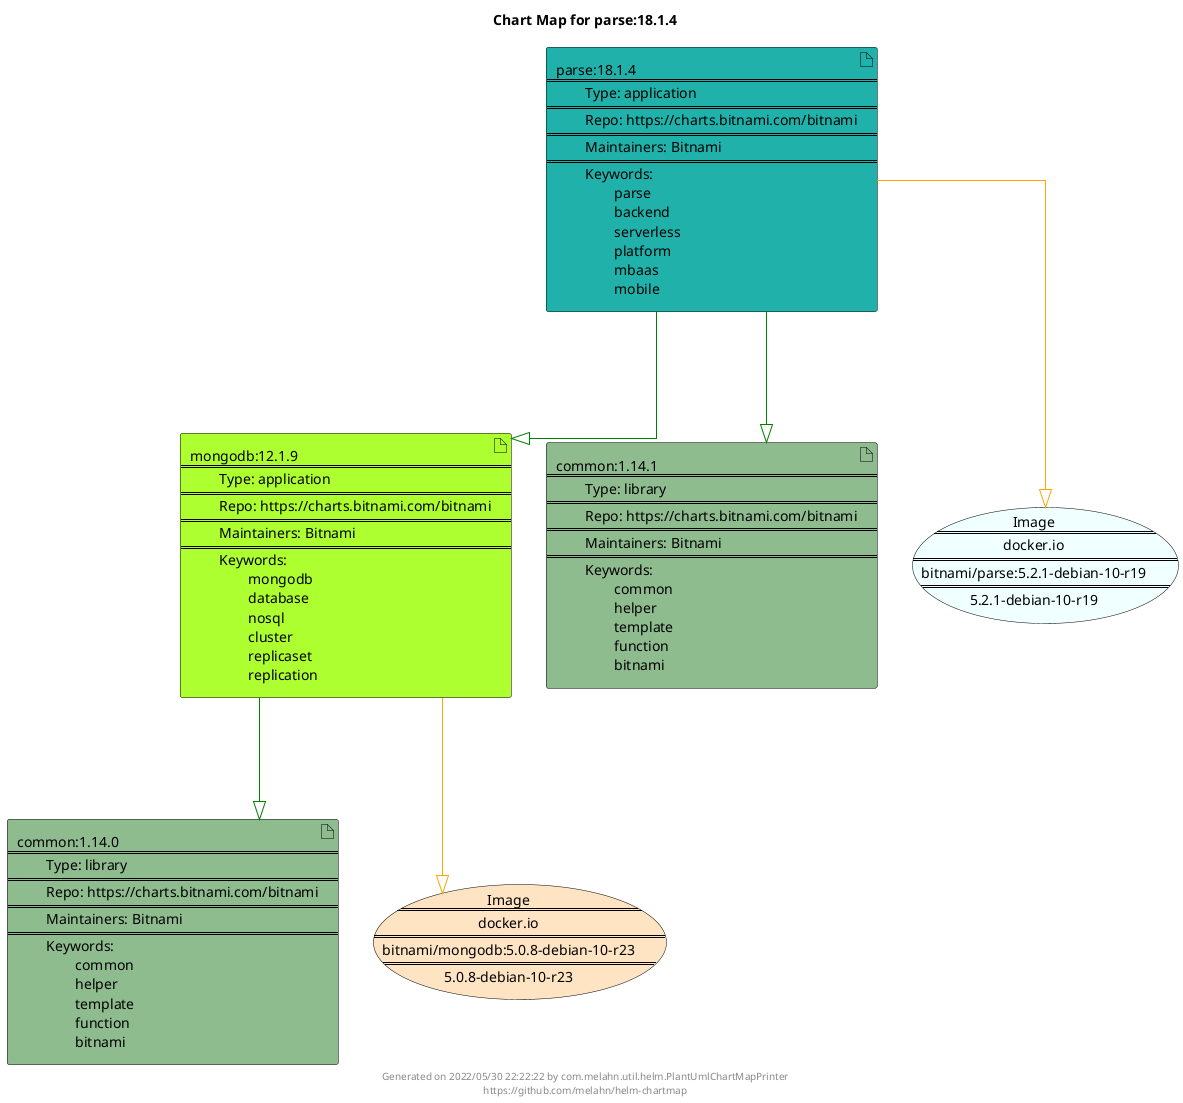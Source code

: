 @startuml
skinparam linetype ortho
skinparam backgroundColor white
skinparam usecaseBorderColor black
skinparam usecaseArrowColor LightSlateGray
skinparam artifactBorderColor black
skinparam artifactArrowColor LightSlateGray

title Chart Map for parse:18.1.4

'There are 4 referenced Helm Charts
artifact "common:1.14.0\n====\n\tType: library\n====\n\tRepo: https://charts.bitnami.com/bitnami\n====\n\tMaintainers: Bitnami\n====\n\tKeywords: \n\t\tcommon\n\t\thelper\n\t\ttemplate\n\t\tfunction\n\t\tbitnami" as common_1_14_0 #DarkSeaGreen
artifact "parse:18.1.4\n====\n\tType: application\n====\n\tRepo: https://charts.bitnami.com/bitnami\n====\n\tMaintainers: Bitnami\n====\n\tKeywords: \n\t\tparse\n\t\tbackend\n\t\tserverless\n\t\tplatform\n\t\tmbaas\n\t\tmobile" as parse_18_1_4 #LightSeaGreen
artifact "mongodb:12.1.9\n====\n\tType: application\n====\n\tRepo: https://charts.bitnami.com/bitnami\n====\n\tMaintainers: Bitnami\n====\n\tKeywords: \n\t\tmongodb\n\t\tdatabase\n\t\tnosql\n\t\tcluster\n\t\treplicaset\n\t\treplication" as mongodb_12_1_9 #GreenYellow
artifact "common:1.14.1\n====\n\tType: library\n====\n\tRepo: https://charts.bitnami.com/bitnami\n====\n\tMaintainers: Bitnami\n====\n\tKeywords: \n\t\tcommon\n\t\thelper\n\t\ttemplate\n\t\tfunction\n\t\tbitnami" as common_1_14_1 #DarkSeaGreen

'There are 2 referenced Docker Images
usecase "Image\n====\ndocker.io\n====\nbitnami/mongodb:5.0.8-debian-10-r23\n====\n5.0.8-debian-10-r23" as docker_io_bitnami_mongodb_5_0_8_debian_10_r23 #Bisque
usecase "Image\n====\ndocker.io\n====\nbitnami/parse:5.2.1-debian-10-r19\n====\n5.2.1-debian-10-r19" as docker_io_bitnami_parse_5_2_1_debian_10_r19 #Azure

'Chart Dependencies
parse_18_1_4--[#green]-|>mongodb_12_1_9
mongodb_12_1_9--[#green]-|>common_1_14_0
parse_18_1_4--[#green]-|>common_1_14_1
parse_18_1_4--[#orange]-|>docker_io_bitnami_parse_5_2_1_debian_10_r19
mongodb_12_1_9--[#orange]-|>docker_io_bitnami_mongodb_5_0_8_debian_10_r23

center footer Generated on 2022/05/30 22:22:22 by com.melahn.util.helm.PlantUmlChartMapPrinter\nhttps://github.com/melahn/helm-chartmap
@enduml
